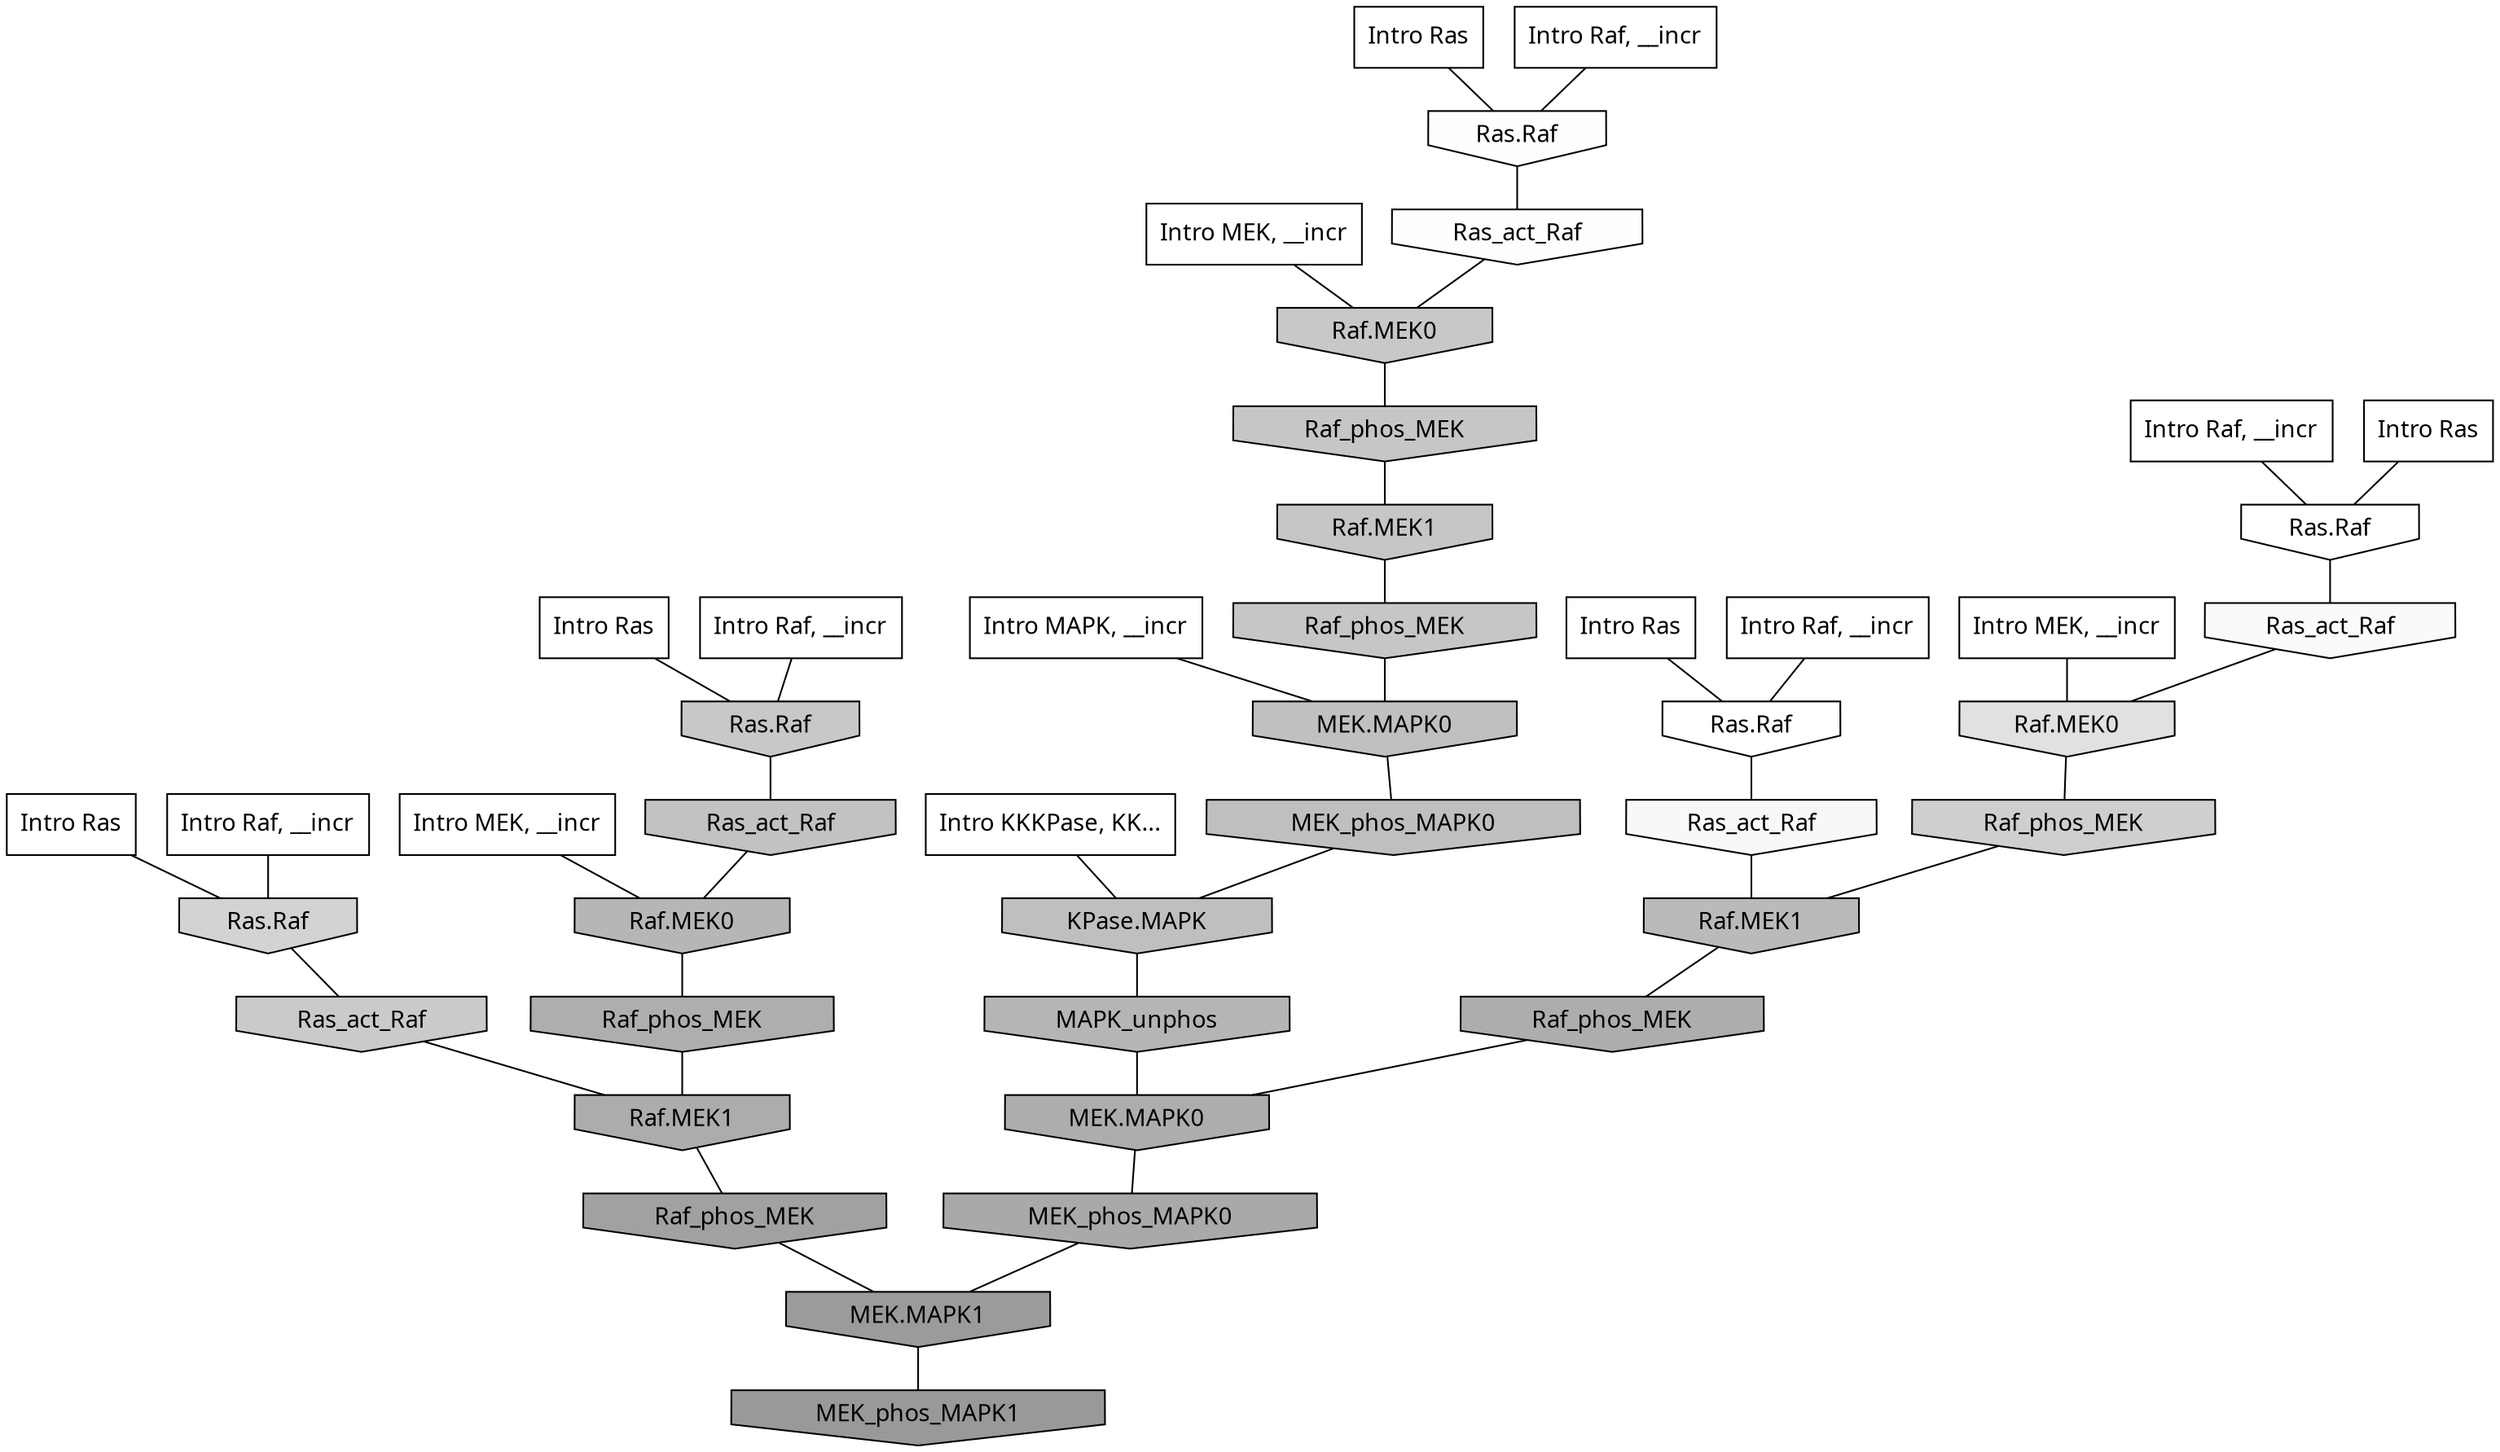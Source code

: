 digraph G{
  rankdir="TB";
  ranksep=0.30;
  node [fontname="CMU Serif"];
  edge [fontname="CMU Serif"];
  
  10 [label="Intro Ras", shape=rectangle, style=filled, fillcolor="0.000 0.000 1.000"]
  
  26 [label="Intro Ras", shape=rectangle, style=filled, fillcolor="0.000 0.000 1.000"]
  
  37 [label="Intro Ras", shape=rectangle, style=filled, fillcolor="0.000 0.000 1.000"]
  
  43 [label="Intro Ras", shape=rectangle, style=filled, fillcolor="0.000 0.000 1.000"]
  
  58 [label="Intro Ras", shape=rectangle, style=filled, fillcolor="0.000 0.000 1.000"]
  
  580 [label="Intro Raf, __incr", shape=rectangle, style=filled, fillcolor="0.000 0.000 1.000"]
  
  635 [label="Intro Raf, __incr", shape=rectangle, style=filled, fillcolor="0.000 0.000 1.000"]
  
  741 [label="Intro Raf, __incr", shape=rectangle, style=filled, fillcolor="0.000 0.000 1.000"]
  
  937 [label="Intro Raf, __incr", shape=rectangle, style=filled, fillcolor="0.000 0.000 1.000"]
  
  942 [label="Intro Raf, __incr", shape=rectangle, style=filled, fillcolor="0.000 0.000 1.000"]
  
  1106 [label="Intro MEK, __incr", shape=rectangle, style=filled, fillcolor="0.000 0.000 1.000"]
  
  1564 [label="Intro MEK, __incr", shape=rectangle, style=filled, fillcolor="0.000 0.000 1.000"]
  
  1971 [label="Intro MEK, __incr", shape=rectangle, style=filled, fillcolor="0.000 0.000 1.000"]
  
  2200 [label="Intro MAPK, __incr", shape=rectangle, style=filled, fillcolor="0.000 0.000 1.000"]
  
  3146 [label="Intro KKKPase, KK...", shape=rectangle, style=filled, fillcolor="0.000 0.000 1.000"]
  
  3209 [label="Ras.Raf", shape=invhouse, style=filled, fillcolor="0.000 0.000 1.000"]
  
  3248 [label="Ras.Raf", shape=invhouse, style=filled, fillcolor="0.000 0.000 1.000"]
  
  3353 [label="Ras.Raf", shape=invhouse, style=filled, fillcolor="0.000 0.000 0.993"]
  
  3356 [label="Ras_act_Raf", shape=invhouse, style=filled, fillcolor="0.000 0.000 0.991"]
  
  3432 [label="Ras_act_Raf", shape=invhouse, style=filled, fillcolor="0.000 0.000 0.978"]
  
  3495 [label="Ras_act_Raf", shape=invhouse, style=filled, fillcolor="0.000 0.000 0.972"]
  
  4700 [label="Raf.MEK0", shape=invhouse, style=filled, fillcolor="0.000 0.000 0.880"]
  
  5598 [label="Ras.Raf", shape=invhouse, style=filled, fillcolor="0.000 0.000 0.825"]
  
  5910 [label="Raf_phos_MEK", shape=invhouse, style=filled, fillcolor="0.000 0.000 0.810"]
  
  6306 [label="Ras_act_Raf", shape=invhouse, style=filled, fillcolor="0.000 0.000 0.790"]
  
  6431 [label="Ras.Raf", shape=invhouse, style=filled, fillcolor="0.000 0.000 0.785"]
  
  6484 [label="Raf.MEK0", shape=invhouse, style=filled, fillcolor="0.000 0.000 0.783"]
  
  6709 [label="Raf_phos_MEK", shape=invhouse, style=filled, fillcolor="0.000 0.000 0.774"]
  
  6711 [label="Raf.MEK1", shape=invhouse, style=filled, fillcolor="0.000 0.000 0.774"]
  
  6715 [label="Raf_phos_MEK", shape=invhouse, style=filled, fillcolor="0.000 0.000 0.774"]
  
  7149 [label="Ras_act_Raf", shape=invhouse, style=filled, fillcolor="0.000 0.000 0.760"]
  
  7337 [label="MEK.MAPK0", shape=invhouse, style=filled, fillcolor="0.000 0.000 0.753"]
  
  7433 [label="MEK_phos_MAPK0", shape=invhouse, style=filled, fillcolor="0.000 0.000 0.750"]
  
  7506 [label="KPase.MAPK", shape=invhouse, style=filled, fillcolor="0.000 0.000 0.748"]
  
  8148 [label="Raf.MEK1", shape=invhouse, style=filled, fillcolor="0.000 0.000 0.729"]
  
  8601 [label="Raf.MEK0", shape=invhouse, style=filled, fillcolor="0.000 0.000 0.714"]
  
  8777 [label="MAPK_unphos", shape=invhouse, style=filled, fillcolor="0.000 0.000 0.710"]
  
  9869 [label="Raf_phos_MEK", shape=invhouse, style=filled, fillcolor="0.000 0.000 0.683"]
  
  10092 [label="Raf_phos_MEK", shape=invhouse, style=filled, fillcolor="0.000 0.000 0.678"]
  
  10103 [label="MEK.MAPK0", shape=invhouse, style=filled, fillcolor="0.000 0.000 0.678"]
  
  10317 [label="Raf.MEK1", shape=invhouse, style=filled, fillcolor="0.000 0.000 0.673"]
  
  10772 [label="MEK_phos_MAPK0", shape=invhouse, style=filled, fillcolor="0.000 0.000 0.664"]
  
  12641 [label="Raf_phos_MEK", shape=invhouse, style=filled, fillcolor="0.000 0.000 0.631"]
  
  14025 [label="MEK.MAPK1", shape=invhouse, style=filled, fillcolor="0.000 0.000 0.609"]
  
  14782 [label="MEK_phos_MAPK1", shape=invhouse, style=filled, fillcolor="0.000 0.000 0.600"]
  
  
  14025 -> 14782 [dir=none, color="0.000 0.000 0.000"] 
  12641 -> 14025 [dir=none, color="0.000 0.000 0.000"] 
  10772 -> 14025 [dir=none, color="0.000 0.000 0.000"] 
  10317 -> 12641 [dir=none, color="0.000 0.000 0.000"] 
  10103 -> 10772 [dir=none, color="0.000 0.000 0.000"] 
  10092 -> 10103 [dir=none, color="0.000 0.000 0.000"] 
  9869 -> 10317 [dir=none, color="0.000 0.000 0.000"] 
  8777 -> 10103 [dir=none, color="0.000 0.000 0.000"] 
  8601 -> 9869 [dir=none, color="0.000 0.000 0.000"] 
  8148 -> 10092 [dir=none, color="0.000 0.000 0.000"] 
  7506 -> 8777 [dir=none, color="0.000 0.000 0.000"] 
  7433 -> 7506 [dir=none, color="0.000 0.000 0.000"] 
  7337 -> 7433 [dir=none, color="0.000 0.000 0.000"] 
  7149 -> 8601 [dir=none, color="0.000 0.000 0.000"] 
  6715 -> 7337 [dir=none, color="0.000 0.000 0.000"] 
  6711 -> 6715 [dir=none, color="0.000 0.000 0.000"] 
  6709 -> 6711 [dir=none, color="0.000 0.000 0.000"] 
  6484 -> 6709 [dir=none, color="0.000 0.000 0.000"] 
  6431 -> 7149 [dir=none, color="0.000 0.000 0.000"] 
  6306 -> 10317 [dir=none, color="0.000 0.000 0.000"] 
  5910 -> 8148 [dir=none, color="0.000 0.000 0.000"] 
  5598 -> 6306 [dir=none, color="0.000 0.000 0.000"] 
  4700 -> 5910 [dir=none, color="0.000 0.000 0.000"] 
  3495 -> 8148 [dir=none, color="0.000 0.000 0.000"] 
  3432 -> 4700 [dir=none, color="0.000 0.000 0.000"] 
  3356 -> 6484 [dir=none, color="0.000 0.000 0.000"] 
  3353 -> 3356 [dir=none, color="0.000 0.000 0.000"] 
  3248 -> 3432 [dir=none, color="0.000 0.000 0.000"] 
  3209 -> 3495 [dir=none, color="0.000 0.000 0.000"] 
  3146 -> 7506 [dir=none, color="0.000 0.000 0.000"] 
  2200 -> 7337 [dir=none, color="0.000 0.000 0.000"] 
  1971 -> 4700 [dir=none, color="0.000 0.000 0.000"] 
  1564 -> 6484 [dir=none, color="0.000 0.000 0.000"] 
  1106 -> 8601 [dir=none, color="0.000 0.000 0.000"] 
  942 -> 3353 [dir=none, color="0.000 0.000 0.000"] 
  937 -> 3209 [dir=none, color="0.000 0.000 0.000"] 
  741 -> 5598 [dir=none, color="0.000 0.000 0.000"] 
  635 -> 6431 [dir=none, color="0.000 0.000 0.000"] 
  580 -> 3248 [dir=none, color="0.000 0.000 0.000"] 
  58 -> 3353 [dir=none, color="0.000 0.000 0.000"] 
  43 -> 6431 [dir=none, color="0.000 0.000 0.000"] 
  37 -> 3209 [dir=none, color="0.000 0.000 0.000"] 
  26 -> 3248 [dir=none, color="0.000 0.000 0.000"] 
  10 -> 5598 [dir=none, color="0.000 0.000 0.000"] 
  
  }
